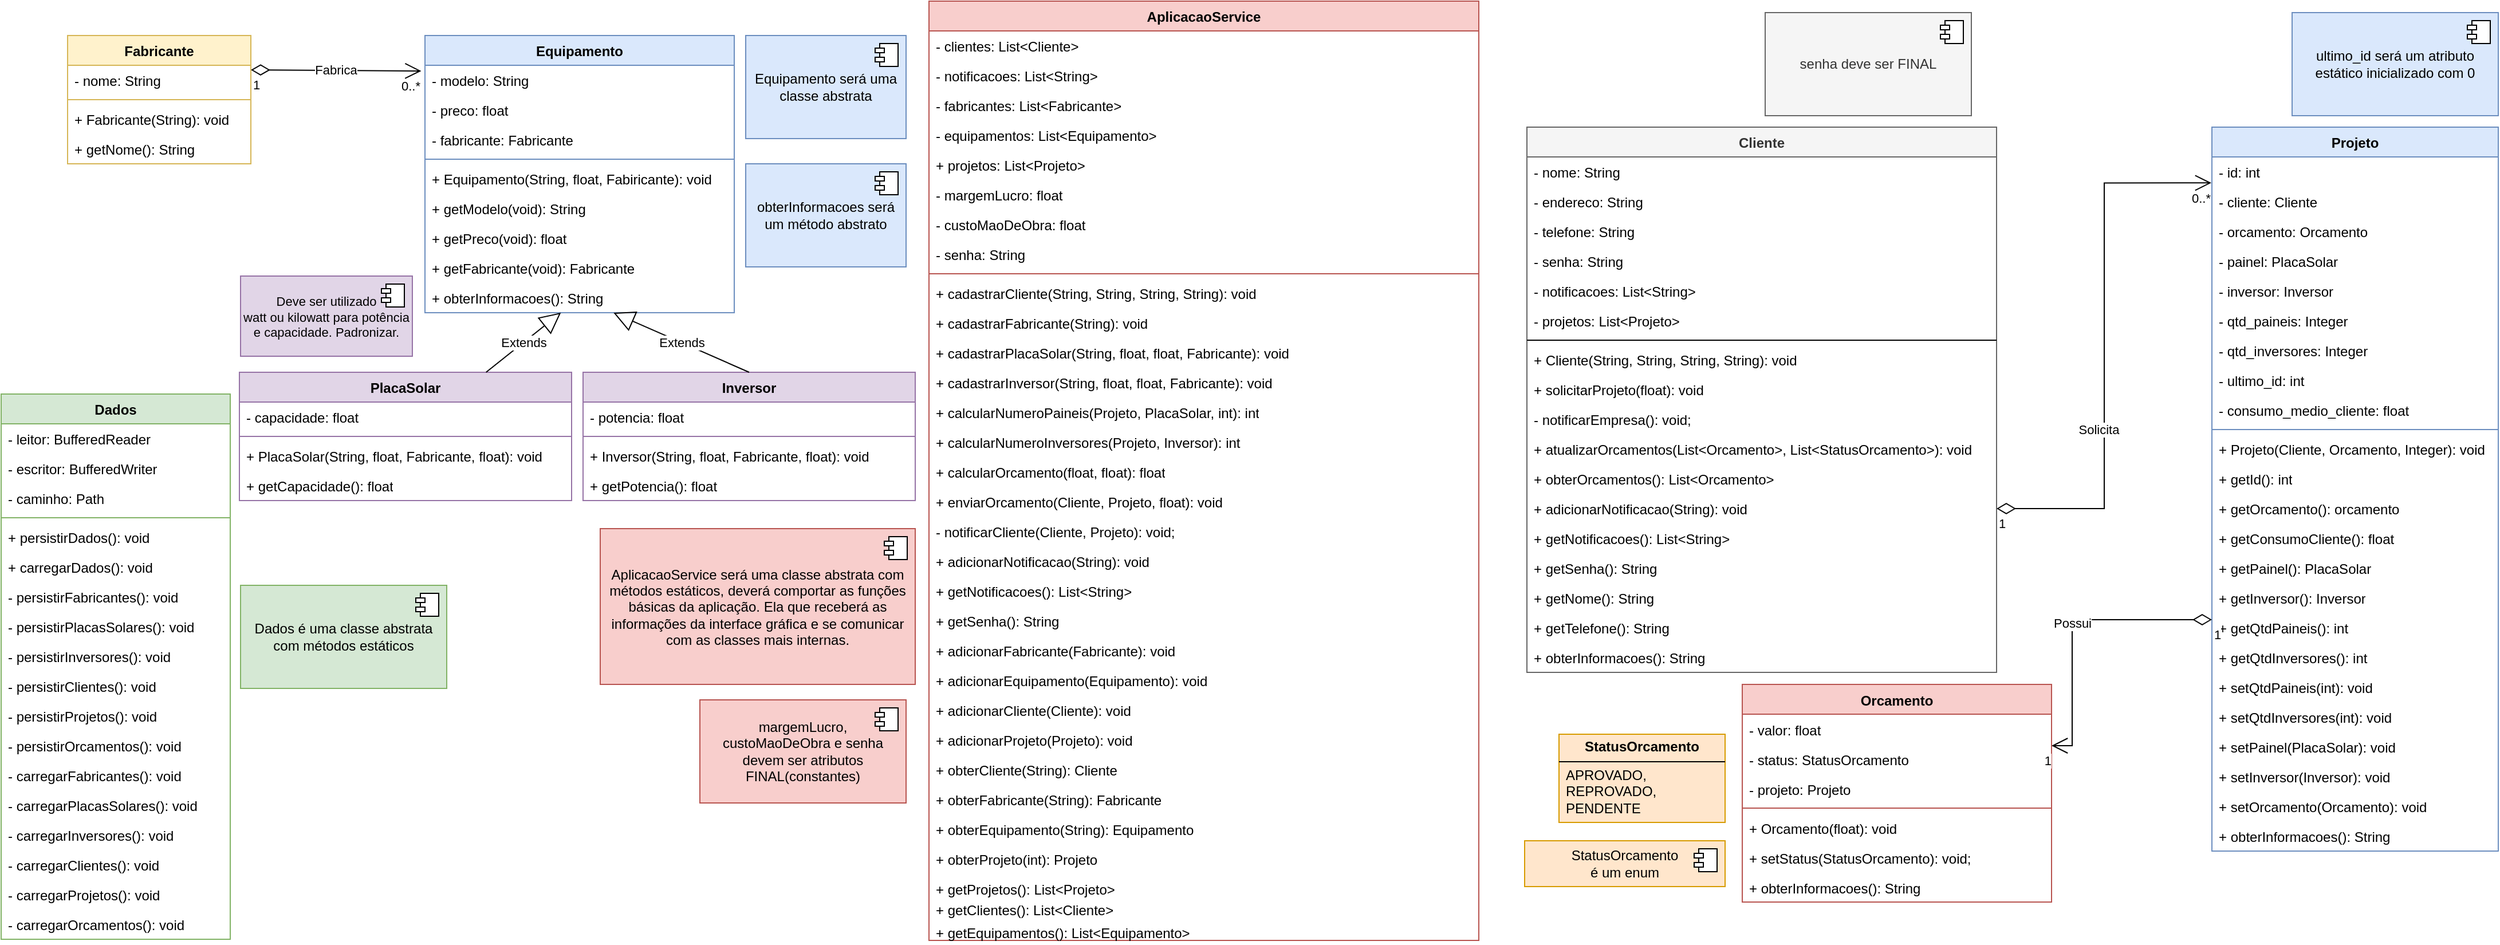 <mxfile version="24.7.17">
  <diagram id="C5RBs43oDa-KdzZeNtuy" name="Page-1">
    <mxGraphModel dx="1120" dy="528" grid="1" gridSize="10" guides="1" tooltips="1" connect="1" arrows="1" fold="1" page="1" pageScale="1" pageWidth="1169" pageHeight="827" math="0" shadow="0">
      <root>
        <mxCell id="WIyWlLk6GJQsqaUBKTNV-0" />
        <mxCell id="WIyWlLk6GJQsqaUBKTNV-1" parent="WIyWlLk6GJQsqaUBKTNV-0" />
        <mxCell id="zkfFHV4jXpPFQw0GAbJ--0" value="Cliente" style="swimlane;fontStyle=1;align=center;verticalAlign=top;childLayout=stackLayout;horizontal=1;startSize=26;horizontalStack=0;resizeParent=1;resizeLast=0;collapsible=1;marginBottom=0;rounded=0;shadow=0;strokeWidth=1;fillColor=#f5f5f5;fontColor=#333333;strokeColor=#666666;" parent="WIyWlLk6GJQsqaUBKTNV-1" vertex="1">
          <mxGeometry x="1342" y="110" width="410" height="476" as="geometry">
            <mxRectangle x="230" y="140" width="160" height="26" as="alternateBounds" />
          </mxGeometry>
        </mxCell>
        <mxCell id="zkfFHV4jXpPFQw0GAbJ--1" value="- nome: String" style="text;align=left;verticalAlign=top;spacingLeft=4;spacingRight=4;overflow=hidden;rotatable=0;points=[[0,0.5],[1,0.5]];portConstraint=eastwest;" parent="zkfFHV4jXpPFQw0GAbJ--0" vertex="1">
          <mxGeometry y="26" width="410" height="26" as="geometry" />
        </mxCell>
        <mxCell id="zkfFHV4jXpPFQw0GAbJ--2" value="- endereco: String" style="text;align=left;verticalAlign=top;spacingLeft=4;spacingRight=4;overflow=hidden;rotatable=0;points=[[0,0.5],[1,0.5]];portConstraint=eastwest;rounded=0;shadow=0;html=0;" parent="zkfFHV4jXpPFQw0GAbJ--0" vertex="1">
          <mxGeometry y="52" width="410" height="26" as="geometry" />
        </mxCell>
        <mxCell id="zkfFHV4jXpPFQw0GAbJ--3" value="- telefone: String" style="text;align=left;verticalAlign=top;spacingLeft=4;spacingRight=4;overflow=hidden;rotatable=0;points=[[0,0.5],[1,0.5]];portConstraint=eastwest;rounded=0;shadow=0;html=0;" parent="zkfFHV4jXpPFQw0GAbJ--0" vertex="1">
          <mxGeometry y="78" width="410" height="26" as="geometry" />
        </mxCell>
        <mxCell id="-xP2PJUS9bm2iWELTd8G-40" value="- senha: String" style="text;strokeColor=none;fillColor=none;align=left;verticalAlign=top;spacingLeft=4;spacingRight=4;overflow=hidden;rotatable=0;points=[[0,0.5],[1,0.5]];portConstraint=eastwest;whiteSpace=wrap;html=1;" parent="zkfFHV4jXpPFQw0GAbJ--0" vertex="1">
          <mxGeometry y="104" width="410" height="26" as="geometry" />
        </mxCell>
        <mxCell id="JCprJ_z4yszg4wx7f5Bx-21" value="- notificacoes: List&amp;lt;String&amp;gt;" style="text;strokeColor=none;fillColor=none;align=left;verticalAlign=top;spacingLeft=4;spacingRight=4;overflow=hidden;rotatable=0;points=[[0,0.5],[1,0.5]];portConstraint=eastwest;whiteSpace=wrap;html=1;" parent="zkfFHV4jXpPFQw0GAbJ--0" vertex="1">
          <mxGeometry y="130" width="410" height="26" as="geometry" />
        </mxCell>
        <mxCell id="JCprJ_z4yszg4wx7f5Bx-39" value="- projetos: List&amp;lt;Projeto&amp;gt;" style="text;strokeColor=none;fillColor=none;align=left;verticalAlign=top;spacingLeft=4;spacingRight=4;overflow=hidden;rotatable=0;points=[[0,0.5],[1,0.5]];portConstraint=eastwest;whiteSpace=wrap;html=1;" parent="zkfFHV4jXpPFQw0GAbJ--0" vertex="1">
          <mxGeometry y="156" width="410" height="26" as="geometry" />
        </mxCell>
        <mxCell id="zkfFHV4jXpPFQw0GAbJ--4" value="" style="line;html=1;strokeWidth=1;align=left;verticalAlign=middle;spacingTop=-1;spacingLeft=3;spacingRight=3;rotatable=0;labelPosition=right;points=[];portConstraint=eastwest;" parent="zkfFHV4jXpPFQw0GAbJ--0" vertex="1">
          <mxGeometry y="182" width="410" height="8" as="geometry" />
        </mxCell>
        <mxCell id="zkfFHV4jXpPFQw0GAbJ--5" value="+ Cliente(String, String, String, String): void" style="text;align=left;verticalAlign=top;spacingLeft=4;spacingRight=4;overflow=hidden;rotatable=0;points=[[0,0.5],[1,0.5]];portConstraint=eastwest;" parent="zkfFHV4jXpPFQw0GAbJ--0" vertex="1">
          <mxGeometry y="190" width="410" height="26" as="geometry" />
        </mxCell>
        <mxCell id="-xP2PJUS9bm2iWELTd8G-2" value="+ solicitarProjeto(float): void" style="text;strokeColor=none;fillColor=none;align=left;verticalAlign=top;spacingLeft=4;spacingRight=4;overflow=hidden;rotatable=0;points=[[0,0.5],[1,0.5]];portConstraint=eastwest;whiteSpace=wrap;html=1;" parent="zkfFHV4jXpPFQw0GAbJ--0" vertex="1">
          <mxGeometry y="216" width="410" height="26" as="geometry" />
        </mxCell>
        <mxCell id="-xP2PJUS9bm2iWELTd8G-44" value="- notificarEmpresa(): void;" style="text;strokeColor=none;fillColor=none;align=left;verticalAlign=top;spacingLeft=4;spacingRight=4;overflow=hidden;rotatable=0;points=[[0,0.5],[1,0.5]];portConstraint=eastwest;whiteSpace=wrap;html=1;" parent="zkfFHV4jXpPFQw0GAbJ--0" vertex="1">
          <mxGeometry y="242" width="410" height="26" as="geometry" />
        </mxCell>
        <mxCell id="-xP2PJUS9bm2iWELTd8G-13" value="+ atualizarOrcamentos(List&amp;lt;Orcamento&amp;gt;, List&amp;lt;StatusOrcamento&amp;gt;): void" style="text;strokeColor=none;fillColor=none;align=left;verticalAlign=top;spacingLeft=4;spacingRight=4;overflow=hidden;rotatable=0;points=[[0,0.5],[1,0.5]];portConstraint=eastwest;whiteSpace=wrap;html=1;" parent="zkfFHV4jXpPFQw0GAbJ--0" vertex="1">
          <mxGeometry y="268" width="410" height="26" as="geometry" />
        </mxCell>
        <mxCell id="-xP2PJUS9bm2iWELTd8G-12" value="+ obterOrcamentos(): List&amp;lt;Orcamento&amp;gt;" style="text;strokeColor=none;fillColor=none;align=left;verticalAlign=top;spacingLeft=4;spacingRight=4;overflow=hidden;rotatable=0;points=[[0,0.5],[1,0.5]];portConstraint=eastwest;whiteSpace=wrap;html=1;" parent="zkfFHV4jXpPFQw0GAbJ--0" vertex="1">
          <mxGeometry y="294" width="410" height="26" as="geometry" />
        </mxCell>
        <mxCell id="3q7pxPoj1d50nj6dpQZ0-6" value="+ adicionarNotificacao(String): void" style="text;strokeColor=none;fillColor=none;align=left;verticalAlign=top;spacingLeft=4;spacingRight=4;overflow=hidden;rotatable=0;points=[[0,0.5],[1,0.5]];portConstraint=eastwest;whiteSpace=wrap;html=1;" parent="zkfFHV4jXpPFQw0GAbJ--0" vertex="1">
          <mxGeometry y="320" width="410" height="26" as="geometry" />
        </mxCell>
        <mxCell id="3q7pxPoj1d50nj6dpQZ0-5" value="+ getNotificacoes(): List&amp;lt;String&amp;gt;" style="text;strokeColor=none;fillColor=none;align=left;verticalAlign=top;spacingLeft=4;spacingRight=4;overflow=hidden;rotatable=0;points=[[0,0.5],[1,0.5]];portConstraint=eastwest;whiteSpace=wrap;html=1;" parent="zkfFHV4jXpPFQw0GAbJ--0" vertex="1">
          <mxGeometry y="346" width="410" height="26" as="geometry" />
        </mxCell>
        <mxCell id="3q7pxPoj1d50nj6dpQZ0-10" value="+ getSenha(): String" style="text;strokeColor=none;fillColor=none;align=left;verticalAlign=top;spacingLeft=4;spacingRight=4;overflow=hidden;rotatable=0;points=[[0,0.5],[1,0.5]];portConstraint=eastwest;whiteSpace=wrap;html=1;" parent="zkfFHV4jXpPFQw0GAbJ--0" vertex="1">
          <mxGeometry y="372" width="410" height="26" as="geometry" />
        </mxCell>
        <mxCell id="AArSXsxvIJ-cXA4z0E_N-0" value="+ getNome(): String" style="text;strokeColor=none;fillColor=none;align=left;verticalAlign=top;spacingLeft=4;spacingRight=4;overflow=hidden;rotatable=0;points=[[0,0.5],[1,0.5]];portConstraint=eastwest;whiteSpace=wrap;html=1;" parent="zkfFHV4jXpPFQw0GAbJ--0" vertex="1">
          <mxGeometry y="398" width="410" height="26" as="geometry" />
        </mxCell>
        <mxCell id="AArSXsxvIJ-cXA4z0E_N-1" value="+ getTelefone(): String" style="text;strokeColor=none;fillColor=none;align=left;verticalAlign=top;spacingLeft=4;spacingRight=4;overflow=hidden;rotatable=0;points=[[0,0.5],[1,0.5]];portConstraint=eastwest;whiteSpace=wrap;html=1;" parent="zkfFHV4jXpPFQw0GAbJ--0" vertex="1">
          <mxGeometry y="424" width="410" height="26" as="geometry" />
        </mxCell>
        <mxCell id="3q7pxPoj1d50nj6dpQZ0-14" value="+ obterInformacoes(): String" style="text;strokeColor=none;fillColor=none;align=left;verticalAlign=top;spacingLeft=4;spacingRight=4;overflow=hidden;rotatable=0;points=[[0,0.5],[1,0.5]];portConstraint=eastwest;whiteSpace=wrap;html=1;" parent="zkfFHV4jXpPFQw0GAbJ--0" vertex="1">
          <mxGeometry y="450" width="410" height="26" as="geometry" />
        </mxCell>
        <mxCell id="TkR_j1ftxQ3M-dsSGGsa-0" value="Equipamento" style="swimlane;fontStyle=1;align=center;verticalAlign=top;childLayout=stackLayout;horizontal=1;startSize=26;horizontalStack=0;resizeParent=1;resizeParentMax=0;resizeLast=0;collapsible=1;marginBottom=0;whiteSpace=wrap;html=1;fillColor=#dae8fc;strokeColor=#6c8ebf;" parent="WIyWlLk6GJQsqaUBKTNV-1" vertex="1">
          <mxGeometry x="380" y="30" width="270" height="242" as="geometry" />
        </mxCell>
        <mxCell id="TkR_j1ftxQ3M-dsSGGsa-1" value="- modelo: String" style="text;strokeColor=none;fillColor=none;align=left;verticalAlign=top;spacingLeft=4;spacingRight=4;overflow=hidden;rotatable=0;points=[[0,0.5],[1,0.5]];portConstraint=eastwest;whiteSpace=wrap;html=1;" parent="TkR_j1ftxQ3M-dsSGGsa-0" vertex="1">
          <mxGeometry y="26" width="270" height="26" as="geometry" />
        </mxCell>
        <mxCell id="TkR_j1ftxQ3M-dsSGGsa-5" value="- preco: float" style="text;strokeColor=none;fillColor=none;align=left;verticalAlign=top;spacingLeft=4;spacingRight=4;overflow=hidden;rotatable=0;points=[[0,0.5],[1,0.5]];portConstraint=eastwest;whiteSpace=wrap;html=1;" parent="TkR_j1ftxQ3M-dsSGGsa-0" vertex="1">
          <mxGeometry y="52" width="270" height="26" as="geometry" />
        </mxCell>
        <mxCell id="TkR_j1ftxQ3M-dsSGGsa-6" value="- fabricante: Fabricante" style="text;strokeColor=none;fillColor=none;align=left;verticalAlign=top;spacingLeft=4;spacingRight=4;overflow=hidden;rotatable=0;points=[[0,0.5],[1,0.5]];portConstraint=eastwest;whiteSpace=wrap;html=1;" parent="TkR_j1ftxQ3M-dsSGGsa-0" vertex="1">
          <mxGeometry y="78" width="270" height="26" as="geometry" />
        </mxCell>
        <mxCell id="TkR_j1ftxQ3M-dsSGGsa-2" value="" style="line;strokeWidth=1;fillColor=none;align=left;verticalAlign=middle;spacingTop=-1;spacingLeft=3;spacingRight=3;rotatable=0;labelPosition=right;points=[];portConstraint=eastwest;strokeColor=inherit;" parent="TkR_j1ftxQ3M-dsSGGsa-0" vertex="1">
          <mxGeometry y="104" width="270" height="8" as="geometry" />
        </mxCell>
        <mxCell id="zJuZBM4GLc4YNZrc4ubj-2" value="+ Equipamento(String, float, Fabiricante): void" style="text;strokeColor=none;fillColor=none;align=left;verticalAlign=top;spacingLeft=4;spacingRight=4;overflow=hidden;rotatable=0;points=[[0,0.5],[1,0.5]];portConstraint=eastwest;whiteSpace=wrap;html=1;" parent="TkR_j1ftxQ3M-dsSGGsa-0" vertex="1">
          <mxGeometry y="112" width="270" height="26" as="geometry" />
        </mxCell>
        <mxCell id="TkR_j1ftxQ3M-dsSGGsa-3" value="+ getModelo(void): String" style="text;strokeColor=none;fillColor=none;align=left;verticalAlign=top;spacingLeft=4;spacingRight=4;overflow=hidden;rotatable=0;points=[[0,0.5],[1,0.5]];portConstraint=eastwest;whiteSpace=wrap;html=1;" parent="TkR_j1ftxQ3M-dsSGGsa-0" vertex="1">
          <mxGeometry y="138" width="270" height="26" as="geometry" />
        </mxCell>
        <mxCell id="JCprJ_z4yszg4wx7f5Bx-22" value="+ getPreco(void): float" style="text;strokeColor=none;fillColor=none;align=left;verticalAlign=top;spacingLeft=4;spacingRight=4;overflow=hidden;rotatable=0;points=[[0,0.5],[1,0.5]];portConstraint=eastwest;whiteSpace=wrap;html=1;" parent="TkR_j1ftxQ3M-dsSGGsa-0" vertex="1">
          <mxGeometry y="164" width="270" height="26" as="geometry" />
        </mxCell>
        <mxCell id="JCprJ_z4yszg4wx7f5Bx-23" value="+ getFabricante(void): Fabricante" style="text;strokeColor=none;fillColor=none;align=left;verticalAlign=top;spacingLeft=4;spacingRight=4;overflow=hidden;rotatable=0;points=[[0,0.5],[1,0.5]];portConstraint=eastwest;whiteSpace=wrap;html=1;" parent="TkR_j1ftxQ3M-dsSGGsa-0" vertex="1">
          <mxGeometry y="190" width="270" height="26" as="geometry" />
        </mxCell>
        <mxCell id="zJuZBM4GLc4YNZrc4ubj-5" value="+ obterInformacoes(): String" style="text;strokeColor=none;fillColor=none;align=left;verticalAlign=top;spacingLeft=4;spacingRight=4;overflow=hidden;rotatable=0;points=[[0,0.5],[1,0.5]];portConstraint=eastwest;whiteSpace=wrap;html=1;" parent="TkR_j1ftxQ3M-dsSGGsa-0" vertex="1">
          <mxGeometry y="216" width="270" height="26" as="geometry" />
        </mxCell>
        <mxCell id="TkR_j1ftxQ3M-dsSGGsa-7" value="Fabricante" style="swimlane;fontStyle=1;align=center;verticalAlign=top;childLayout=stackLayout;horizontal=1;startSize=26;horizontalStack=0;resizeParent=1;resizeParentMax=0;resizeLast=0;collapsible=1;marginBottom=0;whiteSpace=wrap;html=1;fillColor=#fff2cc;strokeColor=#d6b656;" parent="WIyWlLk6GJQsqaUBKTNV-1" vertex="1">
          <mxGeometry x="68" y="30" width="160" height="112" as="geometry" />
        </mxCell>
        <mxCell id="TkR_j1ftxQ3M-dsSGGsa-16" value="Fabrica" style="endArrow=open;html=1;endSize=12;startArrow=diamondThin;startSize=14;startFill=0;edgeStyle=orthogonalEdgeStyle;rounded=0;entryX=-0.012;entryY=0.192;entryDx=0;entryDy=0;entryPerimeter=0;" parent="TkR_j1ftxQ3M-dsSGGsa-7" target="TkR_j1ftxQ3M-dsSGGsa-1" edge="1">
          <mxGeometry relative="1" as="geometry">
            <mxPoint x="160" y="30" as="sourcePoint" />
            <mxPoint x="320" y="30" as="targetPoint" />
          </mxGeometry>
        </mxCell>
        <mxCell id="TkR_j1ftxQ3M-dsSGGsa-17" value="1" style="edgeLabel;resizable=0;html=1;align=left;verticalAlign=top;" parent="TkR_j1ftxQ3M-dsSGGsa-16" connectable="0" vertex="1">
          <mxGeometry x="-1" relative="1" as="geometry" />
        </mxCell>
        <mxCell id="TkR_j1ftxQ3M-dsSGGsa-18" value="0..*" style="edgeLabel;resizable=0;html=1;align=right;verticalAlign=top;" parent="TkR_j1ftxQ3M-dsSGGsa-16" connectable="0" vertex="1">
          <mxGeometry x="1" relative="1" as="geometry" />
        </mxCell>
        <mxCell id="TkR_j1ftxQ3M-dsSGGsa-8" value="- nome: String" style="text;strokeColor=none;fillColor=none;align=left;verticalAlign=top;spacingLeft=4;spacingRight=4;overflow=hidden;rotatable=0;points=[[0,0.5],[1,0.5]];portConstraint=eastwest;whiteSpace=wrap;html=1;" parent="TkR_j1ftxQ3M-dsSGGsa-7" vertex="1">
          <mxGeometry y="26" width="160" height="26" as="geometry" />
        </mxCell>
        <mxCell id="TkR_j1ftxQ3M-dsSGGsa-9" value="" style="line;strokeWidth=1;fillColor=none;align=left;verticalAlign=middle;spacingTop=-1;spacingLeft=3;spacingRight=3;rotatable=0;labelPosition=right;points=[];portConstraint=eastwest;strokeColor=inherit;" parent="TkR_j1ftxQ3M-dsSGGsa-7" vertex="1">
          <mxGeometry y="52" width="160" height="8" as="geometry" />
        </mxCell>
        <mxCell id="TkR_j1ftxQ3M-dsSGGsa-10" value="+ Fabricante(String): void" style="text;strokeColor=none;fillColor=none;align=left;verticalAlign=top;spacingLeft=4;spacingRight=4;overflow=hidden;rotatable=0;points=[[0,0.5],[1,0.5]];portConstraint=eastwest;whiteSpace=wrap;html=1;" parent="TkR_j1ftxQ3M-dsSGGsa-7" vertex="1">
          <mxGeometry y="60" width="160" height="26" as="geometry" />
        </mxCell>
        <mxCell id="3q7pxPoj1d50nj6dpQZ0-16" value="+ getNome(): String" style="text;strokeColor=none;fillColor=none;align=left;verticalAlign=top;spacingLeft=4;spacingRight=4;overflow=hidden;rotatable=0;points=[[0,0.5],[1,0.5]];portConstraint=eastwest;whiteSpace=wrap;html=1;" parent="TkR_j1ftxQ3M-dsSGGsa-7" vertex="1">
          <mxGeometry y="86" width="160" height="26" as="geometry" />
        </mxCell>
        <mxCell id="TkR_j1ftxQ3M-dsSGGsa-19" value="PlacaSolar" style="swimlane;fontStyle=1;align=center;verticalAlign=top;childLayout=stackLayout;horizontal=1;startSize=26;horizontalStack=0;resizeParent=1;resizeParentMax=0;resizeLast=0;collapsible=1;marginBottom=0;whiteSpace=wrap;html=1;fillColor=#e1d5e7;strokeColor=#9673a6;" parent="WIyWlLk6GJQsqaUBKTNV-1" vertex="1">
          <mxGeometry x="218" y="324" width="290" height="112" as="geometry" />
        </mxCell>
        <mxCell id="TkR_j1ftxQ3M-dsSGGsa-20" value="- capacidade: float" style="text;strokeColor=none;fillColor=none;align=left;verticalAlign=top;spacingLeft=4;spacingRight=4;overflow=hidden;rotatable=0;points=[[0,0.5],[1,0.5]];portConstraint=eastwest;whiteSpace=wrap;html=1;" parent="TkR_j1ftxQ3M-dsSGGsa-19" vertex="1">
          <mxGeometry y="26" width="290" height="26" as="geometry" />
        </mxCell>
        <mxCell id="TkR_j1ftxQ3M-dsSGGsa-21" value="" style="line;strokeWidth=1;fillColor=none;align=left;verticalAlign=middle;spacingTop=-1;spacingLeft=3;spacingRight=3;rotatable=0;labelPosition=right;points=[];portConstraint=eastwest;strokeColor=inherit;" parent="TkR_j1ftxQ3M-dsSGGsa-19" vertex="1">
          <mxGeometry y="52" width="290" height="8" as="geometry" />
        </mxCell>
        <mxCell id="TkR_j1ftxQ3M-dsSGGsa-22" value="+ PlacaSolar(String, float, Fabricante, float): void" style="text;strokeColor=none;fillColor=none;align=left;verticalAlign=top;spacingLeft=4;spacingRight=4;overflow=hidden;rotatable=0;points=[[0,0.5],[1,0.5]];portConstraint=eastwest;whiteSpace=wrap;html=1;" parent="TkR_j1ftxQ3M-dsSGGsa-19" vertex="1">
          <mxGeometry y="60" width="290" height="26" as="geometry" />
        </mxCell>
        <mxCell id="3q7pxPoj1d50nj6dpQZ0-3" value="+ getCapacidade(): float" style="text;strokeColor=none;fillColor=none;align=left;verticalAlign=top;spacingLeft=4;spacingRight=4;overflow=hidden;rotatable=0;points=[[0,0.5],[1,0.5]];portConstraint=eastwest;whiteSpace=wrap;html=1;" parent="TkR_j1ftxQ3M-dsSGGsa-19" vertex="1">
          <mxGeometry y="86" width="290" height="26" as="geometry" />
        </mxCell>
        <mxCell id="TkR_j1ftxQ3M-dsSGGsa-24" value="Inversor" style="swimlane;fontStyle=1;align=center;verticalAlign=top;childLayout=stackLayout;horizontal=1;startSize=26;horizontalStack=0;resizeParent=1;resizeParentMax=0;resizeLast=0;collapsible=1;marginBottom=0;whiteSpace=wrap;html=1;fillColor=#e1d5e7;strokeColor=#9673a6;" parent="WIyWlLk6GJQsqaUBKTNV-1" vertex="1">
          <mxGeometry x="518" y="324" width="290" height="112" as="geometry" />
        </mxCell>
        <mxCell id="TkR_j1ftxQ3M-dsSGGsa-25" value="- potencia: float" style="text;strokeColor=none;fillColor=none;align=left;verticalAlign=top;spacingLeft=4;spacingRight=4;overflow=hidden;rotatable=0;points=[[0,0.5],[1,0.5]];portConstraint=eastwest;whiteSpace=wrap;html=1;" parent="TkR_j1ftxQ3M-dsSGGsa-24" vertex="1">
          <mxGeometry y="26" width="290" height="26" as="geometry" />
        </mxCell>
        <mxCell id="TkR_j1ftxQ3M-dsSGGsa-26" value="" style="line;strokeWidth=1;fillColor=none;align=left;verticalAlign=middle;spacingTop=-1;spacingLeft=3;spacingRight=3;rotatable=0;labelPosition=right;points=[];portConstraint=eastwest;strokeColor=inherit;" parent="TkR_j1ftxQ3M-dsSGGsa-24" vertex="1">
          <mxGeometry y="52" width="290" height="8" as="geometry" />
        </mxCell>
        <mxCell id="TkR_j1ftxQ3M-dsSGGsa-27" value="+ Inversor(String, float, Fabricante, float): void" style="text;strokeColor=none;fillColor=none;align=left;verticalAlign=top;spacingLeft=4;spacingRight=4;overflow=hidden;rotatable=0;points=[[0,0.5],[1,0.5]];portConstraint=eastwest;whiteSpace=wrap;html=1;" parent="TkR_j1ftxQ3M-dsSGGsa-24" vertex="1">
          <mxGeometry y="60" width="290" height="26" as="geometry" />
        </mxCell>
        <mxCell id="3q7pxPoj1d50nj6dpQZ0-4" value="+ getPotencia(): float" style="text;strokeColor=none;fillColor=none;align=left;verticalAlign=top;spacingLeft=4;spacingRight=4;overflow=hidden;rotatable=0;points=[[0,0.5],[1,0.5]];portConstraint=eastwest;whiteSpace=wrap;html=1;" parent="TkR_j1ftxQ3M-dsSGGsa-24" vertex="1">
          <mxGeometry y="86" width="290" height="26" as="geometry" />
        </mxCell>
        <mxCell id="TkR_j1ftxQ3M-dsSGGsa-29" value="&lt;font style=&quot;font-size: 11px;&quot;&gt;Deve ser utilizado&lt;/font&gt;&lt;div style=&quot;font-size: 11px;&quot;&gt;&lt;font style=&quot;font-size: 11px;&quot;&gt;watt&amp;nbsp;&lt;span style=&quot;background-color: initial;&quot;&gt;ou kilowatt para potência e capacidade. Padronizar.&lt;/span&gt;&lt;/font&gt;&lt;/div&gt;" style="html=1;dropTarget=0;whiteSpace=wrap;fillColor=#e1d5e7;strokeColor=#9673a6;" parent="WIyWlLk6GJQsqaUBKTNV-1" vertex="1">
          <mxGeometry x="219" y="240" width="150" height="70" as="geometry" />
        </mxCell>
        <mxCell id="TkR_j1ftxQ3M-dsSGGsa-30" value="" style="shape=module;jettyWidth=8;jettyHeight=4;" parent="TkR_j1ftxQ3M-dsSGGsa-29" vertex="1">
          <mxGeometry x="1" width="20" height="20" relative="1" as="geometry">
            <mxPoint x="-27" y="7" as="offset" />
          </mxGeometry>
        </mxCell>
        <mxCell id="TkR_j1ftxQ3M-dsSGGsa-32" value="Extends" style="endArrow=block;endSize=16;endFill=0;html=1;rounded=0;exitX=0.5;exitY=0;exitDx=0;exitDy=0;" parent="WIyWlLk6GJQsqaUBKTNV-1" source="TkR_j1ftxQ3M-dsSGGsa-24" target="zJuZBM4GLc4YNZrc4ubj-5" edge="1">
          <mxGeometry width="160" relative="1" as="geometry">
            <mxPoint x="568" y="250" as="sourcePoint" />
            <mxPoint x="688" y="300" as="targetPoint" />
            <Array as="points" />
          </mxGeometry>
        </mxCell>
        <mxCell id="JCprJ_z4yszg4wx7f5Bx-0" value="AplicacaoService" style="swimlane;fontStyle=1;align=center;verticalAlign=top;childLayout=stackLayout;horizontal=1;startSize=26;horizontalStack=0;resizeParent=1;resizeParentMax=0;resizeLast=0;collapsible=1;marginBottom=0;whiteSpace=wrap;html=1;fillColor=#f8cecc;strokeColor=#b85450;" parent="WIyWlLk6GJQsqaUBKTNV-1" vertex="1">
          <mxGeometry x="820" width="480" height="820" as="geometry" />
        </mxCell>
        <mxCell id="JCprJ_z4yszg4wx7f5Bx-13" value="- clientes: List&amp;lt;Cliente&amp;gt;" style="text;strokeColor=none;fillColor=none;align=left;verticalAlign=top;spacingLeft=4;spacingRight=4;overflow=hidden;rotatable=0;points=[[0,0.5],[1,0.5]];portConstraint=eastwest;whiteSpace=wrap;html=1;" parent="JCprJ_z4yszg4wx7f5Bx-0" vertex="1">
          <mxGeometry y="26" width="480" height="26" as="geometry" />
        </mxCell>
        <mxCell id="JCprJ_z4yszg4wx7f5Bx-20" value="- notificacoes: List&amp;lt;String&amp;gt;" style="text;strokeColor=none;fillColor=none;align=left;verticalAlign=top;spacingLeft=4;spacingRight=4;overflow=hidden;rotatable=0;points=[[0,0.5],[1,0.5]];portConstraint=eastwest;whiteSpace=wrap;html=1;" parent="JCprJ_z4yszg4wx7f5Bx-0" vertex="1">
          <mxGeometry y="52" width="480" height="26" as="geometry" />
        </mxCell>
        <mxCell id="zJuZBM4GLc4YNZrc4ubj-0" value="- fabricantes: List&amp;lt;Fabricante&amp;gt;" style="text;strokeColor=none;fillColor=none;align=left;verticalAlign=top;spacingLeft=4;spacingRight=4;overflow=hidden;rotatable=0;points=[[0,0.5],[1,0.5]];portConstraint=eastwest;whiteSpace=wrap;html=1;" parent="JCprJ_z4yszg4wx7f5Bx-0" vertex="1">
          <mxGeometry y="78" width="480" height="26" as="geometry" />
        </mxCell>
        <mxCell id="zJuZBM4GLc4YNZrc4ubj-3" value="- equipamentos: List&amp;lt;Equipamento&amp;gt;" style="text;strokeColor=none;fillColor=none;align=left;verticalAlign=top;spacingLeft=4;spacingRight=4;overflow=hidden;rotatable=0;points=[[0,0.5],[1,0.5]];portConstraint=eastwest;whiteSpace=wrap;html=1;" parent="JCprJ_z4yszg4wx7f5Bx-0" vertex="1">
          <mxGeometry y="104" width="480" height="26" as="geometry" />
        </mxCell>
        <mxCell id="AArSXsxvIJ-cXA4z0E_N-8" value="+ projetos: List&amp;lt;Projeto&amp;gt;" style="text;strokeColor=none;fillColor=none;align=left;verticalAlign=top;spacingLeft=4;spacingRight=4;overflow=hidden;rotatable=0;points=[[0,0.5],[1,0.5]];portConstraint=eastwest;whiteSpace=wrap;html=1;" parent="JCprJ_z4yszg4wx7f5Bx-0" vertex="1">
          <mxGeometry y="130" width="480" height="26" as="geometry" />
        </mxCell>
        <mxCell id="-xP2PJUS9bm2iWELTd8G-4" value="- margemLucro: float" style="text;strokeColor=none;fillColor=none;align=left;verticalAlign=top;spacingLeft=4;spacingRight=4;overflow=hidden;rotatable=0;points=[[0,0.5],[1,0.5]];portConstraint=eastwest;whiteSpace=wrap;html=1;" parent="JCprJ_z4yszg4wx7f5Bx-0" vertex="1">
          <mxGeometry y="156" width="480" height="26" as="geometry" />
        </mxCell>
        <mxCell id="-xP2PJUS9bm2iWELTd8G-5" value="- custoMaoDeObra: float" style="text;strokeColor=none;fillColor=none;align=left;verticalAlign=top;spacingLeft=4;spacingRight=4;overflow=hidden;rotatable=0;points=[[0,0.5],[1,0.5]];portConstraint=eastwest;whiteSpace=wrap;html=1;" parent="JCprJ_z4yszg4wx7f5Bx-0" vertex="1">
          <mxGeometry y="182" width="480" height="26" as="geometry" />
        </mxCell>
        <mxCell id="-xP2PJUS9bm2iWELTd8G-41" value="- senha: String" style="text;strokeColor=none;fillColor=none;align=left;verticalAlign=top;spacingLeft=4;spacingRight=4;overflow=hidden;rotatable=0;points=[[0,0.5],[1,0.5]];portConstraint=eastwest;whiteSpace=wrap;html=1;" parent="JCprJ_z4yszg4wx7f5Bx-0" vertex="1">
          <mxGeometry y="208" width="480" height="26" as="geometry" />
        </mxCell>
        <mxCell id="JCprJ_z4yszg4wx7f5Bx-12" value="" style="line;strokeWidth=1;fillColor=none;align=left;verticalAlign=middle;spacingTop=-1;spacingLeft=3;spacingRight=3;rotatable=0;labelPosition=right;points=[];portConstraint=eastwest;strokeColor=inherit;" parent="JCprJ_z4yszg4wx7f5Bx-0" vertex="1">
          <mxGeometry y="234" width="480" height="8" as="geometry" />
        </mxCell>
        <mxCell id="JCprJ_z4yszg4wx7f5Bx-3" value="+ cadastrarCliente(String, String, String, String): void" style="text;strokeColor=none;fillColor=none;align=left;verticalAlign=top;spacingLeft=4;spacingRight=4;overflow=hidden;rotatable=0;points=[[0,0.5],[1,0.5]];portConstraint=eastwest;whiteSpace=wrap;html=1;" parent="JCprJ_z4yszg4wx7f5Bx-0" vertex="1">
          <mxGeometry y="242" width="480" height="26" as="geometry" />
        </mxCell>
        <mxCell id="JCprJ_z4yszg4wx7f5Bx-9" value="+ cadastrarFabricante(String): void" style="text;strokeColor=none;fillColor=none;align=left;verticalAlign=top;spacingLeft=4;spacingRight=4;overflow=hidden;rotatable=0;points=[[0,0.5],[1,0.5]];portConstraint=eastwest;whiteSpace=wrap;html=1;" parent="JCprJ_z4yszg4wx7f5Bx-0" vertex="1">
          <mxGeometry y="268" width="480" height="26" as="geometry" />
        </mxCell>
        <mxCell id="JCprJ_z4yszg4wx7f5Bx-10" value="+ cadastrarPlacaSolar(String, float, float, Fabricante): void" style="text;strokeColor=none;fillColor=none;align=left;verticalAlign=top;spacingLeft=4;spacingRight=4;overflow=hidden;rotatable=0;points=[[0,0.5],[1,0.5]];portConstraint=eastwest;whiteSpace=wrap;html=1;" parent="JCprJ_z4yszg4wx7f5Bx-0" vertex="1">
          <mxGeometry y="294" width="480" height="26" as="geometry" />
        </mxCell>
        <mxCell id="JCprJ_z4yszg4wx7f5Bx-11" value="+ cadastrarInversor(String, float, float, Fabricante): void" style="text;strokeColor=none;fillColor=none;align=left;verticalAlign=top;spacingLeft=4;spacingRight=4;overflow=hidden;rotatable=0;points=[[0,0.5],[1,0.5]];portConstraint=eastwest;whiteSpace=wrap;html=1;" parent="JCprJ_z4yszg4wx7f5Bx-0" vertex="1">
          <mxGeometry y="320" width="480" height="26" as="geometry" />
        </mxCell>
        <mxCell id="-xP2PJUS9bm2iWELTd8G-3" value="+ calcularNumeroPaineis(Projeto, PlacaSolar, int): int" style="text;strokeColor=none;fillColor=none;align=left;verticalAlign=top;spacingLeft=4;spacingRight=4;overflow=hidden;rotatable=0;points=[[0,0.5],[1,0.5]];portConstraint=eastwest;whiteSpace=wrap;html=1;" parent="JCprJ_z4yszg4wx7f5Bx-0" vertex="1">
          <mxGeometry y="346" width="480" height="26" as="geometry" />
        </mxCell>
        <mxCell id="-xP2PJUS9bm2iWELTd8G-9" value="+ calcularNumeroInversores(Projeto, Inversor): int" style="text;strokeColor=none;fillColor=none;align=left;verticalAlign=top;spacingLeft=4;spacingRight=4;overflow=hidden;rotatable=0;points=[[0,0.5],[1,0.5]];portConstraint=eastwest;whiteSpace=wrap;html=1;" parent="JCprJ_z4yszg4wx7f5Bx-0" vertex="1">
          <mxGeometry y="372" width="480" height="26" as="geometry" />
        </mxCell>
        <mxCell id="-xP2PJUS9bm2iWELTd8G-10" value="+ calcularOrcamento(float, float): float" style="text;strokeColor=none;fillColor=none;align=left;verticalAlign=top;spacingLeft=4;spacingRight=4;overflow=hidden;rotatable=0;points=[[0,0.5],[1,0.5]];portConstraint=eastwest;whiteSpace=wrap;html=1;" parent="JCprJ_z4yszg4wx7f5Bx-0" vertex="1">
          <mxGeometry y="398" width="480" height="26" as="geometry" />
        </mxCell>
        <mxCell id="-xP2PJUS9bm2iWELTd8G-11" value="+ enviarOrcamento(Cliente, Projeto, float): void" style="text;strokeColor=none;fillColor=none;align=left;verticalAlign=top;spacingLeft=4;spacingRight=4;overflow=hidden;rotatable=0;points=[[0,0.5],[1,0.5]];portConstraint=eastwest;whiteSpace=wrap;html=1;" parent="JCprJ_z4yszg4wx7f5Bx-0" vertex="1">
          <mxGeometry y="424" width="480" height="26" as="geometry" />
        </mxCell>
        <mxCell id="-xP2PJUS9bm2iWELTd8G-45" value="- notificarCliente(Cliente, Projeto): void;" style="text;strokeColor=none;fillColor=none;align=left;verticalAlign=top;spacingLeft=4;spacingRight=4;overflow=hidden;rotatable=0;points=[[0,0.5],[1,0.5]];portConstraint=eastwest;whiteSpace=wrap;html=1;" parent="JCprJ_z4yszg4wx7f5Bx-0" vertex="1">
          <mxGeometry y="450" width="480" height="26" as="geometry" />
        </mxCell>
        <mxCell id="3q7pxPoj1d50nj6dpQZ0-8" value="+ adicionarNotificacao(String): void" style="text;strokeColor=none;fillColor=none;align=left;verticalAlign=top;spacingLeft=4;spacingRight=4;overflow=hidden;rotatable=0;points=[[0,0.5],[1,0.5]];portConstraint=eastwest;whiteSpace=wrap;html=1;" parent="JCprJ_z4yszg4wx7f5Bx-0" vertex="1">
          <mxGeometry y="476" width="480" height="26" as="geometry" />
        </mxCell>
        <mxCell id="3q7pxPoj1d50nj6dpQZ0-7" value="+ getNotificacoes(): List&amp;lt;String&amp;gt;" style="text;strokeColor=none;fillColor=none;align=left;verticalAlign=top;spacingLeft=4;spacingRight=4;overflow=hidden;rotatable=0;points=[[0,0.5],[1,0.5]];portConstraint=eastwest;whiteSpace=wrap;html=1;" parent="JCprJ_z4yszg4wx7f5Bx-0" vertex="1">
          <mxGeometry y="502" width="480" height="26" as="geometry" />
        </mxCell>
        <mxCell id="3q7pxPoj1d50nj6dpQZ0-11" value="+ getSenha(): String" style="text;strokeColor=none;fillColor=none;align=left;verticalAlign=top;spacingLeft=4;spacingRight=4;overflow=hidden;rotatable=0;points=[[0,0.5],[1,0.5]];portConstraint=eastwest;whiteSpace=wrap;html=1;" parent="JCprJ_z4yszg4wx7f5Bx-0" vertex="1">
          <mxGeometry y="528" width="480" height="26" as="geometry" />
        </mxCell>
        <mxCell id="zJuZBM4GLc4YNZrc4ubj-1" value="+ adicionarFabricante(Fabricante): void" style="text;strokeColor=none;fillColor=none;align=left;verticalAlign=top;spacingLeft=4;spacingRight=4;overflow=hidden;rotatable=0;points=[[0,0.5],[1,0.5]];portConstraint=eastwest;whiteSpace=wrap;html=1;" parent="JCprJ_z4yszg4wx7f5Bx-0" vertex="1">
          <mxGeometry y="554" width="480" height="26" as="geometry" />
        </mxCell>
        <mxCell id="zJuZBM4GLc4YNZrc4ubj-4" value="+ adicionarEquipamento(Equipamento): void" style="text;strokeColor=none;fillColor=none;align=left;verticalAlign=top;spacingLeft=4;spacingRight=4;overflow=hidden;rotatable=0;points=[[0,0.5],[1,0.5]];portConstraint=eastwest;whiteSpace=wrap;html=1;" parent="JCprJ_z4yszg4wx7f5Bx-0" vertex="1">
          <mxGeometry y="580" width="480" height="26" as="geometry" />
        </mxCell>
        <mxCell id="AArSXsxvIJ-cXA4z0E_N-3" value="+ adicionarCliente(Cliente): void" style="text;strokeColor=none;fillColor=none;align=left;verticalAlign=top;spacingLeft=4;spacingRight=4;overflow=hidden;rotatable=0;points=[[0,0.5],[1,0.5]];portConstraint=eastwest;whiteSpace=wrap;html=1;" parent="JCprJ_z4yszg4wx7f5Bx-0" vertex="1">
          <mxGeometry y="606" width="480" height="26" as="geometry" />
        </mxCell>
        <mxCell id="AArSXsxvIJ-cXA4z0E_N-9" value="+ adicionarProjeto(Projeto): void" style="text;strokeColor=none;fillColor=none;align=left;verticalAlign=top;spacingLeft=4;spacingRight=4;overflow=hidden;rotatable=0;points=[[0,0.5],[1,0.5]];portConstraint=eastwest;whiteSpace=wrap;html=1;" parent="JCprJ_z4yszg4wx7f5Bx-0" vertex="1">
          <mxGeometry y="632" width="480" height="26" as="geometry" />
        </mxCell>
        <mxCell id="AArSXsxvIJ-cXA4z0E_N-2" value="+ obterCliente(String): Cliente" style="text;strokeColor=none;fillColor=none;align=left;verticalAlign=top;spacingLeft=4;spacingRight=4;overflow=hidden;rotatable=0;points=[[0,0.5],[1,0.5]];portConstraint=eastwest;whiteSpace=wrap;html=1;" parent="JCprJ_z4yszg4wx7f5Bx-0" vertex="1">
          <mxGeometry y="658" width="480" height="26" as="geometry" />
        </mxCell>
        <mxCell id="AArSXsxvIJ-cXA4z0E_N-4" value="+ obterFabricante(String): Fabricante" style="text;strokeColor=none;fillColor=none;align=left;verticalAlign=top;spacingLeft=4;spacingRight=4;overflow=hidden;rotatable=0;points=[[0,0.5],[1,0.5]];portConstraint=eastwest;whiteSpace=wrap;html=1;" parent="JCprJ_z4yszg4wx7f5Bx-0" vertex="1">
          <mxGeometry y="684" width="480" height="26" as="geometry" />
        </mxCell>
        <mxCell id="AArSXsxvIJ-cXA4z0E_N-6" value="+ obterEquipamento(String): Equipamento" style="text;strokeColor=none;fillColor=none;align=left;verticalAlign=top;spacingLeft=4;spacingRight=4;overflow=hidden;rotatable=0;points=[[0,0.5],[1,0.5]];portConstraint=eastwest;whiteSpace=wrap;html=1;" parent="JCprJ_z4yszg4wx7f5Bx-0" vertex="1">
          <mxGeometry y="710" width="480" height="26" as="geometry" />
        </mxCell>
        <mxCell id="AArSXsxvIJ-cXA4z0E_N-7" value="+ obterProjeto(int): Projeto" style="text;strokeColor=none;fillColor=none;align=left;verticalAlign=top;spacingLeft=4;spacingRight=4;overflow=hidden;rotatable=0;points=[[0,0.5],[1,0.5]];portConstraint=eastwest;whiteSpace=wrap;html=1;" parent="JCprJ_z4yszg4wx7f5Bx-0" vertex="1">
          <mxGeometry y="736" width="480" height="26" as="geometry" />
        </mxCell>
        <mxCell id="AJ6_anhvTgAxbYdQV3xK-0" value="+ getProjetos(): List&amp;lt;Projeto&amp;gt;" style="text;strokeColor=none;fillColor=none;align=left;verticalAlign=top;spacingLeft=4;spacingRight=4;overflow=hidden;rotatable=0;points=[[0,0.5],[1,0.5]];portConstraint=eastwest;whiteSpace=wrap;html=1;" parent="JCprJ_z4yszg4wx7f5Bx-0" vertex="1">
          <mxGeometry y="762" width="480" height="18" as="geometry" />
        </mxCell>
        <mxCell id="AJ6_anhvTgAxbYdQV3xK-1" value="+ getClientes(): List&amp;lt;Cliente&amp;gt;" style="text;strokeColor=none;fillColor=none;align=left;verticalAlign=top;spacingLeft=4;spacingRight=4;overflow=hidden;rotatable=0;points=[[0,0.5],[1,0.5]];portConstraint=eastwest;whiteSpace=wrap;html=1;" parent="JCprJ_z4yszg4wx7f5Bx-0" vertex="1">
          <mxGeometry y="780" width="480" height="20" as="geometry" />
        </mxCell>
        <mxCell id="AJ6_anhvTgAxbYdQV3xK-3" value="+ getEquipamentos(): List&amp;lt;Equipamento&amp;gt;" style="text;strokeColor=none;fillColor=none;align=left;verticalAlign=top;spacingLeft=4;spacingRight=4;overflow=hidden;rotatable=0;points=[[0,0.5],[1,0.5]];portConstraint=eastwest;whiteSpace=wrap;html=1;" parent="JCprJ_z4yszg4wx7f5Bx-0" vertex="1">
          <mxGeometry y="800" width="480" height="20" as="geometry" />
        </mxCell>
        <mxCell id="JCprJ_z4yszg4wx7f5Bx-4" value="AplicacaoService será uma classe abstrata com métodos estáticos, deverá comportar as funções básicas da aplicação. Ela que receberá as informações da interface gráfica e se comunicar com as classes mais internas." style="html=1;dropTarget=0;whiteSpace=wrap;fillColor=#f8cecc;strokeColor=#b85450;" parent="WIyWlLk6GJQsqaUBKTNV-1" vertex="1">
          <mxGeometry x="533" y="460.5" width="275" height="136" as="geometry" />
        </mxCell>
        <mxCell id="JCprJ_z4yszg4wx7f5Bx-5" value="" style="shape=module;jettyWidth=8;jettyHeight=4;" parent="JCprJ_z4yszg4wx7f5Bx-4" vertex="1">
          <mxGeometry x="1" width="20" height="20" relative="1" as="geometry">
            <mxPoint x="-27" y="7" as="offset" />
          </mxGeometry>
        </mxCell>
        <mxCell id="JCprJ_z4yszg4wx7f5Bx-7" value="Equipamento será uma classe abstrata" style="html=1;dropTarget=0;whiteSpace=wrap;fillColor=#dae8fc;strokeColor=#6c8ebf;" parent="WIyWlLk6GJQsqaUBKTNV-1" vertex="1">
          <mxGeometry x="660" y="30" width="140" height="90" as="geometry" />
        </mxCell>
        <mxCell id="JCprJ_z4yszg4wx7f5Bx-8" value="" style="shape=module;jettyWidth=8;jettyHeight=4;" parent="JCprJ_z4yszg4wx7f5Bx-7" vertex="1">
          <mxGeometry x="1" width="20" height="20" relative="1" as="geometry">
            <mxPoint x="-27" y="7" as="offset" />
          </mxGeometry>
        </mxCell>
        <mxCell id="JCprJ_z4yszg4wx7f5Bx-14" value="Projeto" style="swimlane;fontStyle=1;align=center;verticalAlign=top;childLayout=stackLayout;horizontal=1;startSize=26;horizontalStack=0;resizeParent=1;resizeParentMax=0;resizeLast=0;collapsible=1;marginBottom=0;whiteSpace=wrap;html=1;fillColor=#dae8fc;strokeColor=#6c8ebf;" parent="WIyWlLk6GJQsqaUBKTNV-1" vertex="1">
          <mxGeometry x="1940" y="110" width="250" height="632" as="geometry">
            <mxRectangle x="275" y="463" width="80" height="30" as="alternateBounds" />
          </mxGeometry>
        </mxCell>
        <mxCell id="-xP2PJUS9bm2iWELTd8G-46" value="- id: int" style="text;strokeColor=none;fillColor=none;align=left;verticalAlign=top;spacingLeft=4;spacingRight=4;overflow=hidden;rotatable=0;points=[[0,0.5],[1,0.5]];portConstraint=eastwest;whiteSpace=wrap;html=1;" parent="JCprJ_z4yszg4wx7f5Bx-14" vertex="1">
          <mxGeometry y="26" width="250" height="26" as="geometry" />
        </mxCell>
        <mxCell id="JCprJ_z4yszg4wx7f5Bx-15" value="- cliente: Cliente" style="text;strokeColor=none;fillColor=none;align=left;verticalAlign=top;spacingLeft=4;spacingRight=4;overflow=hidden;rotatable=0;points=[[0,0.5],[1,0.5]];portConstraint=eastwest;whiteSpace=wrap;html=1;" parent="JCprJ_z4yszg4wx7f5Bx-14" vertex="1">
          <mxGeometry y="52" width="250" height="26" as="geometry" />
        </mxCell>
        <mxCell id="JCprJ_z4yszg4wx7f5Bx-18" value="- orcamento: Orcamento" style="text;strokeColor=none;fillColor=none;align=left;verticalAlign=top;spacingLeft=4;spacingRight=4;overflow=hidden;rotatable=0;points=[[0,0.5],[1,0.5]];portConstraint=eastwest;whiteSpace=wrap;html=1;" parent="JCprJ_z4yszg4wx7f5Bx-14" vertex="1">
          <mxGeometry y="78" width="250" height="26" as="geometry" />
        </mxCell>
        <mxCell id="zJuZBM4GLc4YNZrc4ubj-15" value="- painel: PlacaSolar" style="text;strokeColor=none;fillColor=none;align=left;verticalAlign=top;spacingLeft=4;spacingRight=4;overflow=hidden;rotatable=0;points=[[0,0.5],[1,0.5]];portConstraint=eastwest;whiteSpace=wrap;html=1;" parent="JCprJ_z4yszg4wx7f5Bx-14" vertex="1">
          <mxGeometry y="104" width="250" height="26" as="geometry" />
        </mxCell>
        <mxCell id="zJuZBM4GLc4YNZrc4ubj-16" value="- inversor: Inversor" style="text;strokeColor=none;fillColor=none;align=left;verticalAlign=top;spacingLeft=4;spacingRight=4;overflow=hidden;rotatable=0;points=[[0,0.5],[1,0.5]];portConstraint=eastwest;whiteSpace=wrap;html=1;" parent="JCprJ_z4yszg4wx7f5Bx-14" vertex="1">
          <mxGeometry y="130" width="250" height="26" as="geometry" />
        </mxCell>
        <mxCell id="JCprJ_z4yszg4wx7f5Bx-19" value="- qtd_paineis: Integer" style="text;strokeColor=none;fillColor=none;align=left;verticalAlign=top;spacingLeft=4;spacingRight=4;overflow=hidden;rotatable=0;points=[[0,0.5],[1,0.5]];portConstraint=eastwest;whiteSpace=wrap;html=1;" parent="JCprJ_z4yszg4wx7f5Bx-14" vertex="1">
          <mxGeometry y="156" width="250" height="26" as="geometry" />
        </mxCell>
        <mxCell id="50mhSFvpB2RHlIS5qZGW-0" value="- qtd_inversores: Integer" style="text;strokeColor=none;fillColor=none;align=left;verticalAlign=top;spacingLeft=4;spacingRight=4;overflow=hidden;rotatable=0;points=[[0,0.5],[1,0.5]];portConstraint=eastwest;whiteSpace=wrap;html=1;" parent="JCprJ_z4yszg4wx7f5Bx-14" vertex="1">
          <mxGeometry y="182" width="250" height="26" as="geometry" />
        </mxCell>
        <mxCell id="3q7pxPoj1d50nj6dpQZ0-2" value="- ultimo_id: int" style="text;strokeColor=none;fillColor=none;align=left;verticalAlign=top;spacingLeft=4;spacingRight=4;overflow=hidden;rotatable=0;points=[[0,0.5],[1,0.5]];portConstraint=eastwest;whiteSpace=wrap;html=1;" parent="JCprJ_z4yszg4wx7f5Bx-14" vertex="1">
          <mxGeometry y="208" width="250" height="26" as="geometry" />
        </mxCell>
        <mxCell id="zJuZBM4GLc4YNZrc4ubj-10" value="- consumo_medio_cliente: float" style="text;strokeColor=none;fillColor=none;align=left;verticalAlign=top;spacingLeft=4;spacingRight=4;overflow=hidden;rotatable=0;points=[[0,0.5],[1,0.5]];portConstraint=eastwest;whiteSpace=wrap;html=1;" parent="JCprJ_z4yszg4wx7f5Bx-14" vertex="1">
          <mxGeometry y="234" width="250" height="26" as="geometry" />
        </mxCell>
        <mxCell id="JCprJ_z4yszg4wx7f5Bx-16" value="" style="line;strokeWidth=1;fillColor=none;align=left;verticalAlign=middle;spacingTop=-1;spacingLeft=3;spacingRight=3;rotatable=0;labelPosition=right;points=[];portConstraint=eastwest;strokeColor=inherit;" parent="JCprJ_z4yszg4wx7f5Bx-14" vertex="1">
          <mxGeometry y="260" width="250" height="8" as="geometry" />
        </mxCell>
        <mxCell id="JCprJ_z4yszg4wx7f5Bx-17" value="+ Projeto(Cliente, Orcamento, Integer): void" style="text;strokeColor=none;fillColor=none;align=left;verticalAlign=top;spacingLeft=4;spacingRight=4;overflow=hidden;rotatable=0;points=[[0,0.5],[1,0.5]];portConstraint=eastwest;whiteSpace=wrap;html=1;" parent="JCprJ_z4yszg4wx7f5Bx-14" vertex="1">
          <mxGeometry y="268" width="250" height="26" as="geometry" />
        </mxCell>
        <mxCell id="zJuZBM4GLc4YNZrc4ubj-19" value="+ getId(): int" style="text;strokeColor=none;fillColor=none;align=left;verticalAlign=top;spacingLeft=4;spacingRight=4;overflow=hidden;rotatable=0;points=[[0,0.5],[1,0.5]];portConstraint=eastwest;whiteSpace=wrap;html=1;" parent="JCprJ_z4yszg4wx7f5Bx-14" vertex="1">
          <mxGeometry y="294" width="250" height="26" as="geometry" />
        </mxCell>
        <mxCell id="zJuZBM4GLc4YNZrc4ubj-9" value="+ getOrcamento(): orcamento" style="text;strokeColor=none;fillColor=none;align=left;verticalAlign=top;spacingLeft=4;spacingRight=4;overflow=hidden;rotatable=0;points=[[0,0.5],[1,0.5]];portConstraint=eastwest;whiteSpace=wrap;html=1;" parent="JCprJ_z4yszg4wx7f5Bx-14" vertex="1">
          <mxGeometry y="320" width="250" height="26" as="geometry" />
        </mxCell>
        <mxCell id="zJuZBM4GLc4YNZrc4ubj-14" value="+ getConsumoCliente(): float" style="text;strokeColor=none;fillColor=none;align=left;verticalAlign=top;spacingLeft=4;spacingRight=4;overflow=hidden;rotatable=0;points=[[0,0.5],[1,0.5]];portConstraint=eastwest;whiteSpace=wrap;html=1;" parent="JCprJ_z4yszg4wx7f5Bx-14" vertex="1">
          <mxGeometry y="346" width="250" height="26" as="geometry" />
        </mxCell>
        <mxCell id="zJuZBM4GLc4YNZrc4ubj-17" value="+ getPainel(): PlacaSolar" style="text;strokeColor=none;fillColor=none;align=left;verticalAlign=top;spacingLeft=4;spacingRight=4;overflow=hidden;rotatable=0;points=[[0,0.5],[1,0.5]];portConstraint=eastwest;whiteSpace=wrap;html=1;" parent="JCprJ_z4yszg4wx7f5Bx-14" vertex="1">
          <mxGeometry y="372" width="250" height="26" as="geometry" />
        </mxCell>
        <mxCell id="zJuZBM4GLc4YNZrc4ubj-18" value="+ getInversor(): Inversor" style="text;strokeColor=none;fillColor=none;align=left;verticalAlign=top;spacingLeft=4;spacingRight=4;overflow=hidden;rotatable=0;points=[[0,0.5],[1,0.5]];portConstraint=eastwest;whiteSpace=wrap;html=1;" parent="JCprJ_z4yszg4wx7f5Bx-14" vertex="1">
          <mxGeometry y="398" width="250" height="26" as="geometry" />
        </mxCell>
        <mxCell id="zJuZBM4GLc4YNZrc4ubj-20" value="+ getQtdPaineis(): int" style="text;strokeColor=none;fillColor=none;align=left;verticalAlign=top;spacingLeft=4;spacingRight=4;overflow=hidden;rotatable=0;points=[[0,0.5],[1,0.5]];portConstraint=eastwest;whiteSpace=wrap;html=1;" parent="JCprJ_z4yszg4wx7f5Bx-14" vertex="1">
          <mxGeometry y="424" width="250" height="26" as="geometry" />
        </mxCell>
        <mxCell id="zJuZBM4GLc4YNZrc4ubj-21" value="+ getQtdInversores(): int" style="text;strokeColor=none;fillColor=none;align=left;verticalAlign=top;spacingLeft=4;spacingRight=4;overflow=hidden;rotatable=0;points=[[0,0.5],[1,0.5]];portConstraint=eastwest;whiteSpace=wrap;html=1;" parent="JCprJ_z4yszg4wx7f5Bx-14" vertex="1">
          <mxGeometry y="450" width="250" height="26" as="geometry" />
        </mxCell>
        <mxCell id="zJuZBM4GLc4YNZrc4ubj-12" value="+ setQtdPaineis(int): void" style="text;strokeColor=none;fillColor=none;align=left;verticalAlign=top;spacingLeft=4;spacingRight=4;overflow=hidden;rotatable=0;points=[[0,0.5],[1,0.5]];portConstraint=eastwest;whiteSpace=wrap;html=1;" parent="JCprJ_z4yszg4wx7f5Bx-14" vertex="1">
          <mxGeometry y="476" width="250" height="26" as="geometry" />
        </mxCell>
        <mxCell id="zJuZBM4GLc4YNZrc4ubj-13" value="+ setQtdInversores(int): void" style="text;strokeColor=none;fillColor=none;align=left;verticalAlign=top;spacingLeft=4;spacingRight=4;overflow=hidden;rotatable=0;points=[[0,0.5],[1,0.5]];portConstraint=eastwest;whiteSpace=wrap;html=1;" parent="JCprJ_z4yszg4wx7f5Bx-14" vertex="1">
          <mxGeometry y="502" width="250" height="26" as="geometry" />
        </mxCell>
        <mxCell id="zJuZBM4GLc4YNZrc4ubj-22" value="+ setPainel(PlacaSolar): void" style="text;strokeColor=none;fillColor=none;align=left;verticalAlign=top;spacingLeft=4;spacingRight=4;overflow=hidden;rotatable=0;points=[[0,0.5],[1,0.5]];portConstraint=eastwest;whiteSpace=wrap;html=1;" parent="JCprJ_z4yszg4wx7f5Bx-14" vertex="1">
          <mxGeometry y="528" width="250" height="26" as="geometry" />
        </mxCell>
        <mxCell id="zJuZBM4GLc4YNZrc4ubj-23" value="+ setInversor(Inversor): void" style="text;strokeColor=none;fillColor=none;align=left;verticalAlign=top;spacingLeft=4;spacingRight=4;overflow=hidden;rotatable=0;points=[[0,0.5],[1,0.5]];portConstraint=eastwest;whiteSpace=wrap;html=1;" parent="JCprJ_z4yszg4wx7f5Bx-14" vertex="1">
          <mxGeometry y="554" width="250" height="26" as="geometry" />
        </mxCell>
        <mxCell id="zJuZBM4GLc4YNZrc4ubj-24" value="+ setOrcamento(Orcamento): void" style="text;strokeColor=none;fillColor=none;align=left;verticalAlign=top;spacingLeft=4;spacingRight=4;overflow=hidden;rotatable=0;points=[[0,0.5],[1,0.5]];portConstraint=eastwest;whiteSpace=wrap;html=1;" parent="JCprJ_z4yszg4wx7f5Bx-14" vertex="1">
          <mxGeometry y="580" width="250" height="26" as="geometry" />
        </mxCell>
        <mxCell id="3q7pxPoj1d50nj6dpQZ0-19" value="+ obterInformacoes(): String" style="text;strokeColor=none;fillColor=none;align=left;verticalAlign=top;spacingLeft=4;spacingRight=4;overflow=hidden;rotatable=0;points=[[0,0.5],[1,0.5]];portConstraint=eastwest;whiteSpace=wrap;html=1;" parent="JCprJ_z4yszg4wx7f5Bx-14" vertex="1">
          <mxGeometry y="606" width="250" height="26" as="geometry" />
        </mxCell>
        <mxCell id="TkR_j1ftxQ3M-dsSGGsa-31" value="Extends" style="endArrow=block;endSize=16;endFill=0;html=1;rounded=0;" parent="WIyWlLk6GJQsqaUBKTNV-1" source="TkR_j1ftxQ3M-dsSGGsa-19" target="zJuZBM4GLc4YNZrc4ubj-5" edge="1">
          <mxGeometry width="160" relative="1" as="geometry">
            <mxPoint x="258" y="350" as="sourcePoint" />
            <mxPoint x="447.231" y="194.0" as="targetPoint" />
          </mxGeometry>
        </mxCell>
        <mxCell id="JCprJ_z4yszg4wx7f5Bx-24" value="Orcamento" style="swimlane;fontStyle=1;align=center;verticalAlign=top;childLayout=stackLayout;horizontal=1;startSize=26;horizontalStack=0;resizeParent=1;resizeParentMax=0;resizeLast=0;collapsible=1;marginBottom=0;whiteSpace=wrap;html=1;fillColor=#f8cecc;strokeColor=#b85450;" parent="WIyWlLk6GJQsqaUBKTNV-1" vertex="1">
          <mxGeometry x="1530" y="596.5" width="270" height="190" as="geometry" />
        </mxCell>
        <mxCell id="JCprJ_z4yszg4wx7f5Bx-25" value="- valor: float" style="text;strokeColor=none;fillColor=none;align=left;verticalAlign=top;spacingLeft=4;spacingRight=4;overflow=hidden;rotatable=0;points=[[0,0.5],[1,0.5]];portConstraint=eastwest;whiteSpace=wrap;html=1;" parent="JCprJ_z4yszg4wx7f5Bx-24" vertex="1">
          <mxGeometry y="26" width="270" height="26" as="geometry" />
        </mxCell>
        <mxCell id="JCprJ_z4yszg4wx7f5Bx-28" value="- status: StatusOrcamento" style="text;strokeColor=none;fillColor=none;align=left;verticalAlign=top;spacingLeft=4;spacingRight=4;overflow=hidden;rotatable=0;points=[[0,0.5],[1,0.5]];portConstraint=eastwest;whiteSpace=wrap;html=1;" parent="JCprJ_z4yszg4wx7f5Bx-24" vertex="1">
          <mxGeometry y="52" width="270" height="26" as="geometry" />
        </mxCell>
        <mxCell id="zJuZBM4GLc4YNZrc4ubj-25" value="- projeto: Projeto" style="text;strokeColor=none;fillColor=none;align=left;verticalAlign=top;spacingLeft=4;spacingRight=4;overflow=hidden;rotatable=0;points=[[0,0.5],[1,0.5]];portConstraint=eastwest;whiteSpace=wrap;html=1;" parent="JCprJ_z4yszg4wx7f5Bx-24" vertex="1">
          <mxGeometry y="78" width="270" height="26" as="geometry" />
        </mxCell>
        <mxCell id="JCprJ_z4yszg4wx7f5Bx-26" value="" style="line;strokeWidth=1;fillColor=none;align=left;verticalAlign=middle;spacingTop=-1;spacingLeft=3;spacingRight=3;rotatable=0;labelPosition=right;points=[];portConstraint=eastwest;strokeColor=inherit;" parent="JCprJ_z4yszg4wx7f5Bx-24" vertex="1">
          <mxGeometry y="104" width="270" height="8" as="geometry" />
        </mxCell>
        <mxCell id="JCprJ_z4yszg4wx7f5Bx-27" value="+ Orcamento(float): void" style="text;strokeColor=none;fillColor=none;align=left;verticalAlign=top;spacingLeft=4;spacingRight=4;overflow=hidden;rotatable=0;points=[[0,0.5],[1,0.5]];portConstraint=eastwest;whiteSpace=wrap;html=1;" parent="JCprJ_z4yszg4wx7f5Bx-24" vertex="1">
          <mxGeometry y="112" width="270" height="26" as="geometry" />
        </mxCell>
        <mxCell id="zJuZBM4GLc4YNZrc4ubj-11" value="+ setStatus(StatusOrcamento): void;" style="text;strokeColor=none;fillColor=none;align=left;verticalAlign=top;spacingLeft=4;spacingRight=4;overflow=hidden;rotatable=0;points=[[0,0.5],[1,0.5]];portConstraint=eastwest;whiteSpace=wrap;html=1;" parent="JCprJ_z4yszg4wx7f5Bx-24" vertex="1">
          <mxGeometry y="138" width="270" height="26" as="geometry" />
        </mxCell>
        <mxCell id="3q7pxPoj1d50nj6dpQZ0-20" value="+ obterInformacoes(): String" style="text;strokeColor=none;fillColor=none;align=left;verticalAlign=top;spacingLeft=4;spacingRight=4;overflow=hidden;rotatable=0;points=[[0,0.5],[1,0.5]];portConstraint=eastwest;whiteSpace=wrap;html=1;" parent="JCprJ_z4yszg4wx7f5Bx-24" vertex="1">
          <mxGeometry y="164" width="270" height="26" as="geometry" />
        </mxCell>
        <mxCell id="JCprJ_z4yszg4wx7f5Bx-30" value="&lt;p style=&quot;margin:0px;margin-top:4px;text-align:center;&quot;&gt;&lt;b&gt;StatusOrcamento&lt;/b&gt;&lt;/p&gt;" style="verticalAlign=top;align=left;overflow=fill;html=1;whiteSpace=wrap;fillColor=#ffe6cc;strokeColor=#d79b00;" parent="WIyWlLk6GJQsqaUBKTNV-1" vertex="1">
          <mxGeometry x="1370" y="640" width="145" height="77" as="geometry" />
        </mxCell>
        <mxCell id="JCprJ_z4yszg4wx7f5Bx-31" value="" style="line;strokeWidth=1;fillColor=none;align=left;verticalAlign=middle;spacingTop=-1;spacingLeft=3;spacingRight=3;rotatable=0;labelPosition=right;points=[];portConstraint=eastwest;strokeColor=inherit;" parent="WIyWlLk6GJQsqaUBKTNV-1" vertex="1">
          <mxGeometry x="1370" y="660" width="145" height="8" as="geometry" />
        </mxCell>
        <mxCell id="JCprJ_z4yszg4wx7f5Bx-32" value="APROVADO, REPROVADO, PENDENTE" style="text;strokeColor=none;fillColor=none;align=left;verticalAlign=top;spacingLeft=4;spacingRight=4;overflow=hidden;rotatable=0;points=[[0,0.5],[1,0.5]];portConstraint=eastwest;whiteSpace=wrap;html=1;" parent="WIyWlLk6GJQsqaUBKTNV-1" vertex="1">
          <mxGeometry x="1370" y="662" width="145" height="58" as="geometry" />
        </mxCell>
        <mxCell id="JCprJ_z4yszg4wx7f5Bx-33" value="Solicita" style="endArrow=open;html=1;endSize=12;startArrow=diamondThin;startSize=14;startFill=0;edgeStyle=orthogonalEdgeStyle;rounded=0;entryX=-0.002;entryY=0.077;entryDx=0;entryDy=0;entryPerimeter=0;exitX=1;exitY=0.5;exitDx=0;exitDy=0;" parent="WIyWlLk6GJQsqaUBKTNV-1" source="3q7pxPoj1d50nj6dpQZ0-6" target="JCprJ_z4yszg4wx7f5Bx-14" edge="1">
          <mxGeometry x="-0.309" y="5" relative="1" as="geometry">
            <mxPoint x="1750" y="446.043" as="sourcePoint" />
            <mxPoint x="1810" y="309" as="targetPoint" />
            <mxPoint as="offset" />
          </mxGeometry>
        </mxCell>
        <mxCell id="JCprJ_z4yszg4wx7f5Bx-34" value="1" style="edgeLabel;resizable=0;html=1;align=left;verticalAlign=top;" parent="JCprJ_z4yszg4wx7f5Bx-33" connectable="0" vertex="1">
          <mxGeometry x="-1" relative="1" as="geometry" />
        </mxCell>
        <mxCell id="JCprJ_z4yszg4wx7f5Bx-35" value="0..*" style="edgeLabel;resizable=0;html=1;align=right;verticalAlign=top;" parent="JCprJ_z4yszg4wx7f5Bx-33" connectable="0" vertex="1">
          <mxGeometry x="1" relative="1" as="geometry" />
        </mxCell>
        <mxCell id="-xP2PJUS9bm2iWELTd8G-0" value="StatusOrcamento&lt;div&gt;é&amp;nbsp;&lt;span style=&quot;background-color: initial;&quot;&gt;um enum&lt;/span&gt;&lt;/div&gt;" style="html=1;dropTarget=0;whiteSpace=wrap;fillColor=#ffe6cc;strokeColor=#d79b00;" parent="WIyWlLk6GJQsqaUBKTNV-1" vertex="1">
          <mxGeometry x="1340" y="733" width="175" height="40" as="geometry" />
        </mxCell>
        <mxCell id="-xP2PJUS9bm2iWELTd8G-1" value="" style="shape=module;jettyWidth=8;jettyHeight=4;" parent="-xP2PJUS9bm2iWELTd8G-0" vertex="1">
          <mxGeometry x="1" width="20" height="20" relative="1" as="geometry">
            <mxPoint x="-27" y="7" as="offset" />
          </mxGeometry>
        </mxCell>
        <mxCell id="-xP2PJUS9bm2iWELTd8G-6" value="margemLucro,&lt;div&gt;custoMaoDeObra e senha devem ser atributos FINAL(constantes)&lt;/div&gt;" style="html=1;dropTarget=0;whiteSpace=wrap;fillColor=#f8cecc;strokeColor=#b85450;" parent="WIyWlLk6GJQsqaUBKTNV-1" vertex="1">
          <mxGeometry x="620" y="610" width="180" height="90" as="geometry" />
        </mxCell>
        <mxCell id="-xP2PJUS9bm2iWELTd8G-7" value="" style="shape=module;jettyWidth=8;jettyHeight=4;" parent="-xP2PJUS9bm2iWELTd8G-6" vertex="1">
          <mxGeometry x="1" width="20" height="20" relative="1" as="geometry">
            <mxPoint x="-27" y="7" as="offset" />
          </mxGeometry>
        </mxCell>
        <mxCell id="-xP2PJUS9bm2iWELTd8G-14" value="Dados" style="swimlane;fontStyle=1;align=center;verticalAlign=top;childLayout=stackLayout;horizontal=1;startSize=26;horizontalStack=0;resizeParent=1;resizeParentMax=0;resizeLast=0;collapsible=1;marginBottom=0;whiteSpace=wrap;html=1;fillColor=#d5e8d4;strokeColor=#82b366;" parent="WIyWlLk6GJQsqaUBKTNV-1" vertex="1">
          <mxGeometry x="10" y="343" width="200" height="476" as="geometry" />
        </mxCell>
        <mxCell id="-xP2PJUS9bm2iWELTd8G-15" value="- leitor: BufferedReader" style="text;strokeColor=none;fillColor=none;align=left;verticalAlign=top;spacingLeft=4;spacingRight=4;overflow=hidden;rotatable=0;points=[[0,0.5],[1,0.5]];portConstraint=eastwest;whiteSpace=wrap;html=1;" parent="-xP2PJUS9bm2iWELTd8G-14" vertex="1">
          <mxGeometry y="26" width="200" height="26" as="geometry" />
        </mxCell>
        <mxCell id="-xP2PJUS9bm2iWELTd8G-18" value="- escritor: BufferedWriter" style="text;strokeColor=none;fillColor=none;align=left;verticalAlign=top;spacingLeft=4;spacingRight=4;overflow=hidden;rotatable=0;points=[[0,0.5],[1,0.5]];portConstraint=eastwest;whiteSpace=wrap;html=1;" parent="-xP2PJUS9bm2iWELTd8G-14" vertex="1">
          <mxGeometry y="52" width="200" height="26" as="geometry" />
        </mxCell>
        <mxCell id="zJuZBM4GLc4YNZrc4ubj-8" value="- caminho: Path" style="text;strokeColor=none;fillColor=none;align=left;verticalAlign=top;spacingLeft=4;spacingRight=4;overflow=hidden;rotatable=0;points=[[0,0.5],[1,0.5]];portConstraint=eastwest;whiteSpace=wrap;html=1;" parent="-xP2PJUS9bm2iWELTd8G-14" vertex="1">
          <mxGeometry y="78" width="200" height="26" as="geometry" />
        </mxCell>
        <mxCell id="-xP2PJUS9bm2iWELTd8G-16" value="" style="line;strokeWidth=1;fillColor=none;align=left;verticalAlign=middle;spacingTop=-1;spacingLeft=3;spacingRight=3;rotatable=0;labelPosition=right;points=[];portConstraint=eastwest;strokeColor=inherit;" parent="-xP2PJUS9bm2iWELTd8G-14" vertex="1">
          <mxGeometry y="104" width="200" height="8" as="geometry" />
        </mxCell>
        <mxCell id="-xP2PJUS9bm2iWELTd8G-17" value="+ persistirDados(): void" style="text;strokeColor=none;fillColor=none;align=left;verticalAlign=top;spacingLeft=4;spacingRight=4;overflow=hidden;rotatable=0;points=[[0,0.5],[1,0.5]];portConstraint=eastwest;whiteSpace=wrap;html=1;" parent="-xP2PJUS9bm2iWELTd8G-14" vertex="1">
          <mxGeometry y="112" width="200" height="26" as="geometry" />
        </mxCell>
        <mxCell id="-xP2PJUS9bm2iWELTd8G-19" value="+ carregarDados(): void" style="text;strokeColor=none;fillColor=none;align=left;verticalAlign=top;spacingLeft=4;spacingRight=4;overflow=hidden;rotatable=0;points=[[0,0.5],[1,0.5]];portConstraint=eastwest;whiteSpace=wrap;html=1;" parent="-xP2PJUS9bm2iWELTd8G-14" vertex="1">
          <mxGeometry y="138" width="200" height="26" as="geometry" />
        </mxCell>
        <mxCell id="-xP2PJUS9bm2iWELTd8G-20" value="- persistirFabricantes(): void" style="text;strokeColor=none;fillColor=none;align=left;verticalAlign=top;spacingLeft=4;spacingRight=4;overflow=hidden;rotatable=0;points=[[0,0.5],[1,0.5]];portConstraint=eastwest;whiteSpace=wrap;html=1;" parent="-xP2PJUS9bm2iWELTd8G-14" vertex="1">
          <mxGeometry y="164" width="200" height="26" as="geometry" />
        </mxCell>
        <mxCell id="-xP2PJUS9bm2iWELTd8G-21" value="- persistirPlacasSolares(): void" style="text;strokeColor=none;fillColor=none;align=left;verticalAlign=top;spacingLeft=4;spacingRight=4;overflow=hidden;rotatable=0;points=[[0,0.5],[1,0.5]];portConstraint=eastwest;whiteSpace=wrap;html=1;" parent="-xP2PJUS9bm2iWELTd8G-14" vertex="1">
          <mxGeometry y="190" width="200" height="26" as="geometry" />
        </mxCell>
        <mxCell id="-xP2PJUS9bm2iWELTd8G-22" value="- persistirInversores(): void" style="text;strokeColor=none;fillColor=none;align=left;verticalAlign=top;spacingLeft=4;spacingRight=4;overflow=hidden;rotatable=0;points=[[0,0.5],[1,0.5]];portConstraint=eastwest;whiteSpace=wrap;html=1;" parent="-xP2PJUS9bm2iWELTd8G-14" vertex="1">
          <mxGeometry y="216" width="200" height="26" as="geometry" />
        </mxCell>
        <mxCell id="-xP2PJUS9bm2iWELTd8G-23" value="- persistirClientes(): void" style="text;strokeColor=none;fillColor=none;align=left;verticalAlign=top;spacingLeft=4;spacingRight=4;overflow=hidden;rotatable=0;points=[[0,0.5],[1,0.5]];portConstraint=eastwest;whiteSpace=wrap;html=1;" parent="-xP2PJUS9bm2iWELTd8G-14" vertex="1">
          <mxGeometry y="242" width="200" height="26" as="geometry" />
        </mxCell>
        <mxCell id="-xP2PJUS9bm2iWELTd8G-24" value="- persistirProjetos(): void" style="text;strokeColor=none;fillColor=none;align=left;verticalAlign=top;spacingLeft=4;spacingRight=4;overflow=hidden;rotatable=0;points=[[0,0.5],[1,0.5]];portConstraint=eastwest;whiteSpace=wrap;html=1;" parent="-xP2PJUS9bm2iWELTd8G-14" vertex="1">
          <mxGeometry y="268" width="200" height="26" as="geometry" />
        </mxCell>
        <mxCell id="-xP2PJUS9bm2iWELTd8G-25" value="- persistirOrcamentos(): void" style="text;strokeColor=none;fillColor=none;align=left;verticalAlign=top;spacingLeft=4;spacingRight=4;overflow=hidden;rotatable=0;points=[[0,0.5],[1,0.5]];portConstraint=eastwest;whiteSpace=wrap;html=1;" parent="-xP2PJUS9bm2iWELTd8G-14" vertex="1">
          <mxGeometry y="294" width="200" height="26" as="geometry" />
        </mxCell>
        <mxCell id="-xP2PJUS9bm2iWELTd8G-32" value="- carregarFabricantes(): void" style="text;strokeColor=none;fillColor=none;align=left;verticalAlign=top;spacingLeft=4;spacingRight=4;overflow=hidden;rotatable=0;points=[[0,0.5],[1,0.5]];portConstraint=eastwest;whiteSpace=wrap;html=1;" parent="-xP2PJUS9bm2iWELTd8G-14" vertex="1">
          <mxGeometry y="320" width="200" height="26" as="geometry" />
        </mxCell>
        <mxCell id="-xP2PJUS9bm2iWELTd8G-33" value="- carregarPlacasSolares(): void" style="text;strokeColor=none;fillColor=none;align=left;verticalAlign=top;spacingLeft=4;spacingRight=4;overflow=hidden;rotatable=0;points=[[0,0.5],[1,0.5]];portConstraint=eastwest;whiteSpace=wrap;html=1;" parent="-xP2PJUS9bm2iWELTd8G-14" vertex="1">
          <mxGeometry y="346" width="200" height="26" as="geometry" />
        </mxCell>
        <mxCell id="-xP2PJUS9bm2iWELTd8G-34" value="- carregarInversores(): void" style="text;strokeColor=none;fillColor=none;align=left;verticalAlign=top;spacingLeft=4;spacingRight=4;overflow=hidden;rotatable=0;points=[[0,0.5],[1,0.5]];portConstraint=eastwest;whiteSpace=wrap;html=1;" parent="-xP2PJUS9bm2iWELTd8G-14" vertex="1">
          <mxGeometry y="372" width="200" height="26" as="geometry" />
        </mxCell>
        <mxCell id="-xP2PJUS9bm2iWELTd8G-35" value="- carregarClientes(): void" style="text;strokeColor=none;fillColor=none;align=left;verticalAlign=top;spacingLeft=4;spacingRight=4;overflow=hidden;rotatable=0;points=[[0,0.5],[1,0.5]];portConstraint=eastwest;whiteSpace=wrap;html=1;" parent="-xP2PJUS9bm2iWELTd8G-14" vertex="1">
          <mxGeometry y="398" width="200" height="26" as="geometry" />
        </mxCell>
        <mxCell id="-xP2PJUS9bm2iWELTd8G-36" value="- carregarProjetos(): void" style="text;strokeColor=none;fillColor=none;align=left;verticalAlign=top;spacingLeft=4;spacingRight=4;overflow=hidden;rotatable=0;points=[[0,0.5],[1,0.5]];portConstraint=eastwest;whiteSpace=wrap;html=1;" parent="-xP2PJUS9bm2iWELTd8G-14" vertex="1">
          <mxGeometry y="424" width="200" height="26" as="geometry" />
        </mxCell>
        <mxCell id="-xP2PJUS9bm2iWELTd8G-37" value="- carregarOrcamentos(): void" style="text;strokeColor=none;fillColor=none;align=left;verticalAlign=top;spacingLeft=4;spacingRight=4;overflow=hidden;rotatable=0;points=[[0,0.5],[1,0.5]];portConstraint=eastwest;whiteSpace=wrap;html=1;" parent="-xP2PJUS9bm2iWELTd8G-14" vertex="1">
          <mxGeometry y="450" width="200" height="26" as="geometry" />
        </mxCell>
        <mxCell id="-xP2PJUS9bm2iWELTd8G-38" value="Dados é uma classe abstrata com métodos estáticos" style="html=1;dropTarget=0;whiteSpace=wrap;fillColor=#d5e8d4;strokeColor=#82b366;" parent="WIyWlLk6GJQsqaUBKTNV-1" vertex="1">
          <mxGeometry x="219" y="510" width="180" height="90" as="geometry" />
        </mxCell>
        <mxCell id="-xP2PJUS9bm2iWELTd8G-39" value="" style="shape=module;jettyWidth=8;jettyHeight=4;" parent="-xP2PJUS9bm2iWELTd8G-38" vertex="1">
          <mxGeometry x="1" width="20" height="20" relative="1" as="geometry">
            <mxPoint x="-27" y="7" as="offset" />
          </mxGeometry>
        </mxCell>
        <mxCell id="-xP2PJUS9bm2iWELTd8G-42" value="senha deve ser FINAL" style="html=1;dropTarget=0;whiteSpace=wrap;fillColor=#f5f5f5;fontColor=#333333;strokeColor=#666666;" parent="WIyWlLk6GJQsqaUBKTNV-1" vertex="1">
          <mxGeometry x="1550" y="10" width="180" height="90" as="geometry" />
        </mxCell>
        <mxCell id="-xP2PJUS9bm2iWELTd8G-43" value="" style="shape=module;jettyWidth=8;jettyHeight=4;" parent="-xP2PJUS9bm2iWELTd8G-42" vertex="1">
          <mxGeometry x="1" width="20" height="20" relative="1" as="geometry">
            <mxPoint x="-27" y="7" as="offset" />
          </mxGeometry>
        </mxCell>
        <mxCell id="3q7pxPoj1d50nj6dpQZ0-0" value="ultimo_id será um atributo estático inicializado com 0" style="html=1;dropTarget=0;whiteSpace=wrap;fillColor=#dae8fc;strokeColor=#6c8ebf;" parent="WIyWlLk6GJQsqaUBKTNV-1" vertex="1">
          <mxGeometry x="2010" y="10" width="180" height="90" as="geometry" />
        </mxCell>
        <mxCell id="3q7pxPoj1d50nj6dpQZ0-1" value="" style="shape=module;jettyWidth=8;jettyHeight=4;" parent="3q7pxPoj1d50nj6dpQZ0-0" vertex="1">
          <mxGeometry x="1" width="20" height="20" relative="1" as="geometry">
            <mxPoint x="-27" y="7" as="offset" />
          </mxGeometry>
        </mxCell>
        <mxCell id="JCprJ_z4yszg4wx7f5Bx-36" value="Possui" style="endArrow=open;html=1;endSize=12;startArrow=diamondThin;startSize=14;startFill=0;edgeStyle=orthogonalEdgeStyle;rounded=0;" parent="WIyWlLk6GJQsqaUBKTNV-1" source="JCprJ_z4yszg4wx7f5Bx-14" target="JCprJ_z4yszg4wx7f5Bx-24" edge="1">
          <mxGeometry relative="1" as="geometry">
            <mxPoint x="1850" y="570" as="sourcePoint" />
            <mxPoint x="2105" y="782" as="targetPoint" />
            <Array as="points">
              <mxPoint x="1818" y="540" />
              <mxPoint x="1818" y="650" />
            </Array>
          </mxGeometry>
        </mxCell>
        <mxCell id="JCprJ_z4yszg4wx7f5Bx-37" value="1" style="edgeLabel;resizable=0;html=1;align=left;verticalAlign=top;" parent="JCprJ_z4yszg4wx7f5Bx-36" connectable="0" vertex="1">
          <mxGeometry x="-1" relative="1" as="geometry" />
        </mxCell>
        <mxCell id="JCprJ_z4yszg4wx7f5Bx-38" value="1" style="edgeLabel;resizable=0;html=1;align=right;verticalAlign=top;" parent="JCprJ_z4yszg4wx7f5Bx-36" connectable="0" vertex="1">
          <mxGeometry x="1" relative="1" as="geometry" />
        </mxCell>
        <mxCell id="zJuZBM4GLc4YNZrc4ubj-6" value="obterInformacoes será um método abstrato" style="html=1;dropTarget=0;whiteSpace=wrap;fillColor=#dae8fc;strokeColor=#6c8ebf;" parent="WIyWlLk6GJQsqaUBKTNV-1" vertex="1">
          <mxGeometry x="660" y="142" width="140" height="90" as="geometry" />
        </mxCell>
        <mxCell id="zJuZBM4GLc4YNZrc4ubj-7" value="" style="shape=module;jettyWidth=8;jettyHeight=4;" parent="zJuZBM4GLc4YNZrc4ubj-6" vertex="1">
          <mxGeometry x="1" width="20" height="20" relative="1" as="geometry">
            <mxPoint x="-27" y="7" as="offset" />
          </mxGeometry>
        </mxCell>
      </root>
    </mxGraphModel>
  </diagram>
</mxfile>

